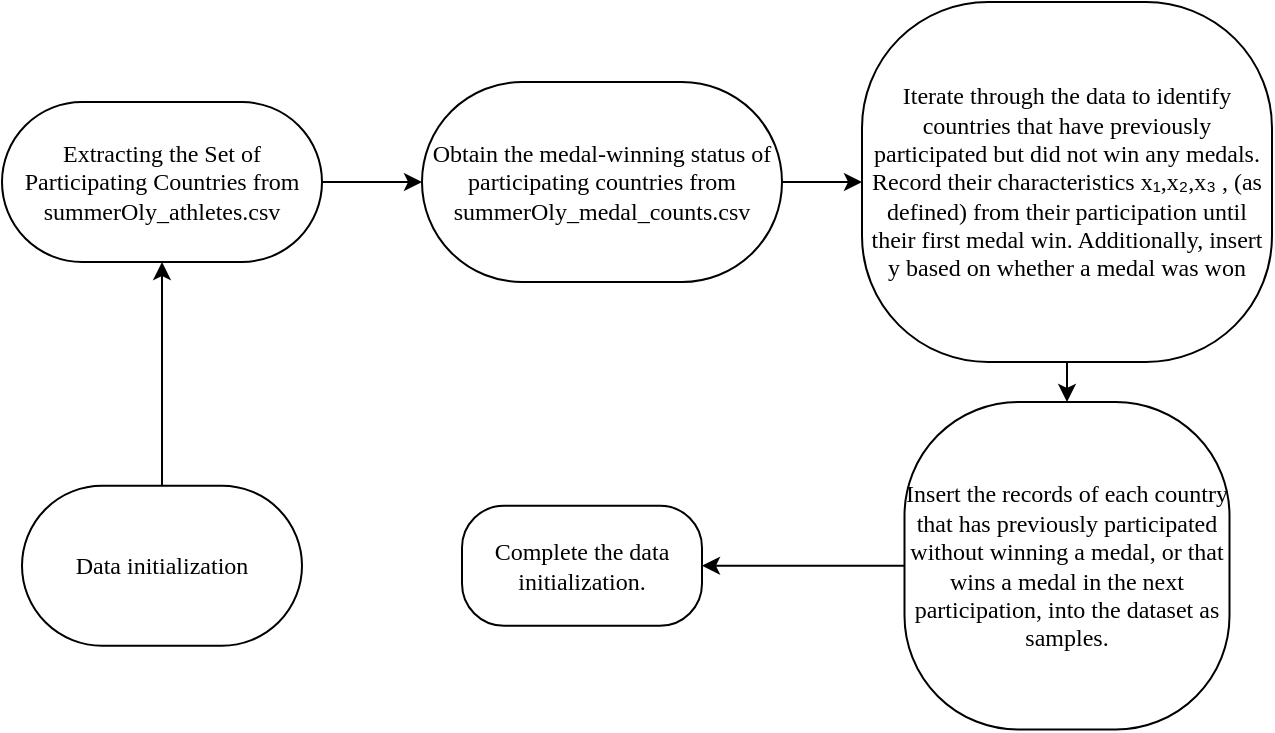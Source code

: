 <mxfile>
    <diagram id="MzUu058PN3Q15zoiUnnL" name="第 1 页">
        <mxGraphModel dx="635" dy="272" grid="1" gridSize="10" guides="1" tooltips="1" connect="1" arrows="1" fold="1" page="1" pageScale="1" pageWidth="827" pageHeight="1169" math="1" shadow="0">
            <root>
                <mxCell id="0"/>
                <mxCell id="1" parent="0"/>
                <mxCell id="5" value="" style="edgeStyle=none;html=1;fontSize=12;" parent="1" source="2" target="4" edge="1">
                    <mxGeometry relative="1" as="geometry"/>
                </mxCell>
                <mxCell id="2" value="&lt;font face=&quot;Times New Roman&quot; style=&quot;font-size: 12px;&quot;&gt;Data initialization&lt;/font&gt;" style="rounded=1;whiteSpace=wrap;html=1;arcSize=50;direction=west;" parent="1" vertex="1">
                    <mxGeometry x="70" y="421.88" width="140" height="80" as="geometry"/>
                </mxCell>
                <mxCell id="7" value="" style="edgeStyle=none;html=1;fontSize=12;" parent="1" source="4" target="6" edge="1">
                    <mxGeometry relative="1" as="geometry"/>
                </mxCell>
                <mxCell id="4" value="&lt;font face=&quot;Times New Roman&quot;&gt;Extracting the Set of Participating Countries from&lt;/font&gt;&lt;br&gt;&lt;font face=&quot;consolas&quot;&gt;summerOly_athletes.csv&lt;/font&gt;" style="whiteSpace=wrap;html=1;rounded=1;arcSize=50;" parent="1" vertex="1">
                    <mxGeometry x="60" y="230" width="160" height="80" as="geometry"/>
                </mxCell>
                <mxCell id="9" value="" style="edgeStyle=none;html=1;fontSize=12;" parent="1" source="6" target="8" edge="1">
                    <mxGeometry relative="1" as="geometry"/>
                </mxCell>
                <mxCell id="6" value="&lt;font face=&quot;Times New Roman&quot;&gt;Obtain the medal-winning status of participating countries from&lt;/font&gt;&lt;br&gt;&lt;font face=&quot;consolas&quot;&gt;summerOly_medal_counts.csv&lt;/font&gt;" style="whiteSpace=wrap;html=1;rounded=1;arcSize=50;" parent="1" vertex="1">
                    <mxGeometry x="270" y="220" width="180" height="100" as="geometry"/>
                </mxCell>
                <mxCell id="11" value="" style="edgeStyle=none;html=1;fontSize=12;" parent="1" source="8" target="10" edge="1">
                    <mxGeometry relative="1" as="geometry"/>
                </mxCell>
                <mxCell id="8" value="&lt;font face=&quot;Times New Roman&quot;&gt;Iterate through the data to identify countries that have previously participated but did not win any medals. Record their characteristics x&lt;/font&gt;&lt;span style=&quot;background-color: initial;&quot;&gt;₁&lt;/span&gt;&lt;span style=&quot;font-family: &amp;quot;Times New Roman&amp;quot;; background-color: initial;&quot;&gt;,x&lt;/span&gt;&lt;span style=&quot;background-color: initial;&quot;&gt;₂&lt;/span&gt;&lt;span style=&quot;background-color: initial; font-family: &amp;quot;Times New Roman&amp;quot;;&quot;&gt;,x&lt;/span&gt;&lt;span style=&quot;background-color: initial;&quot;&gt;₃&lt;/span&gt;&lt;span style=&quot;background-color: initial; font-family: &amp;quot;Times New Roman&amp;quot;;&quot;&gt;&amp;nbsp;, (as defined) from their participation until their first medal win. Additionally, insert y based on whether a medal was won&lt;/span&gt;" style="whiteSpace=wrap;html=1;rounded=1;arcSize=35;" parent="1" vertex="1">
                    <mxGeometry x="490" y="180" width="205" height="180" as="geometry"/>
                </mxCell>
                <mxCell id="13" value="" style="edgeStyle=none;html=1;fontSize=12;" parent="1" source="10" target="12" edge="1">
                    <mxGeometry relative="1" as="geometry"/>
                </mxCell>
                <mxCell id="10" value="&lt;p&gt;&lt;font face=&quot;Times New Roman&quot;&gt;Insert the records of each country that has previously participated without winning a medal, or that wins a medal in the next participation, into the dataset as samples.&lt;/font&gt;&lt;/p&gt;" style="rounded=1;whiteSpace=wrap;html=1;arcSize=35;" parent="1" vertex="1">
                    <mxGeometry x="511.25" y="380" width="162.5" height="163.75" as="geometry"/>
                </mxCell>
                <mxCell id="12" value="&lt;font face=&quot;Times New Roman&quot;&gt;Complete the data initialization.&lt;/font&gt;" style="whiteSpace=wrap;html=1;rounded=1;arcSize=35;" parent="1" vertex="1">
                    <mxGeometry x="290" y="431.875" width="120" height="60" as="geometry"/>
                </mxCell>
            </root>
        </mxGraphModel>
    </diagram>
</mxfile>